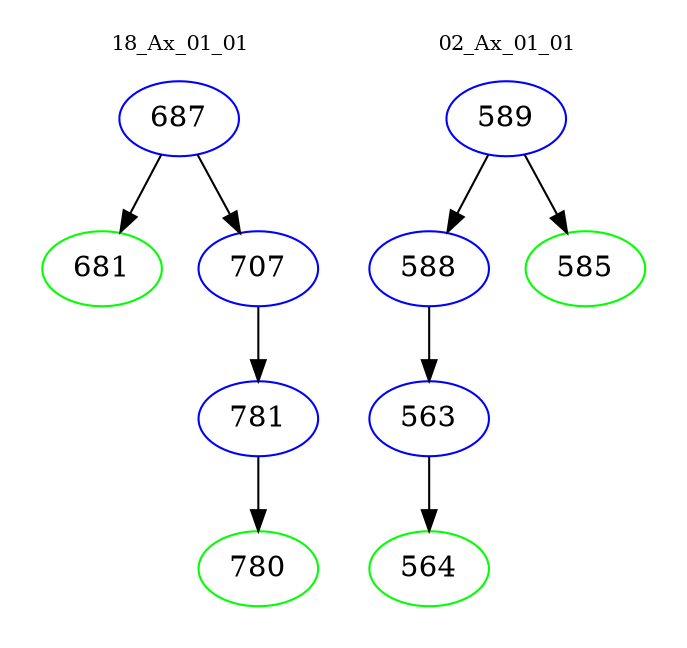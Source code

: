 digraph{
subgraph cluster_0 {
color = white
label = "18_Ax_01_01";
fontsize=10;
T0_687 [label="687", color="blue"]
T0_687 -> T0_681 [color="black"]
T0_681 [label="681", color="green"]
T0_687 -> T0_707 [color="black"]
T0_707 [label="707", color="blue"]
T0_707 -> T0_781 [color="black"]
T0_781 [label="781", color="blue"]
T0_781 -> T0_780 [color="black"]
T0_780 [label="780", color="green"]
}
subgraph cluster_1 {
color = white
label = "02_Ax_01_01";
fontsize=10;
T1_589 [label="589", color="blue"]
T1_589 -> T1_588 [color="black"]
T1_588 [label="588", color="blue"]
T1_588 -> T1_563 [color="black"]
T1_563 [label="563", color="blue"]
T1_563 -> T1_564 [color="black"]
T1_564 [label="564", color="green"]
T1_589 -> T1_585 [color="black"]
T1_585 [label="585", color="green"]
}
}
